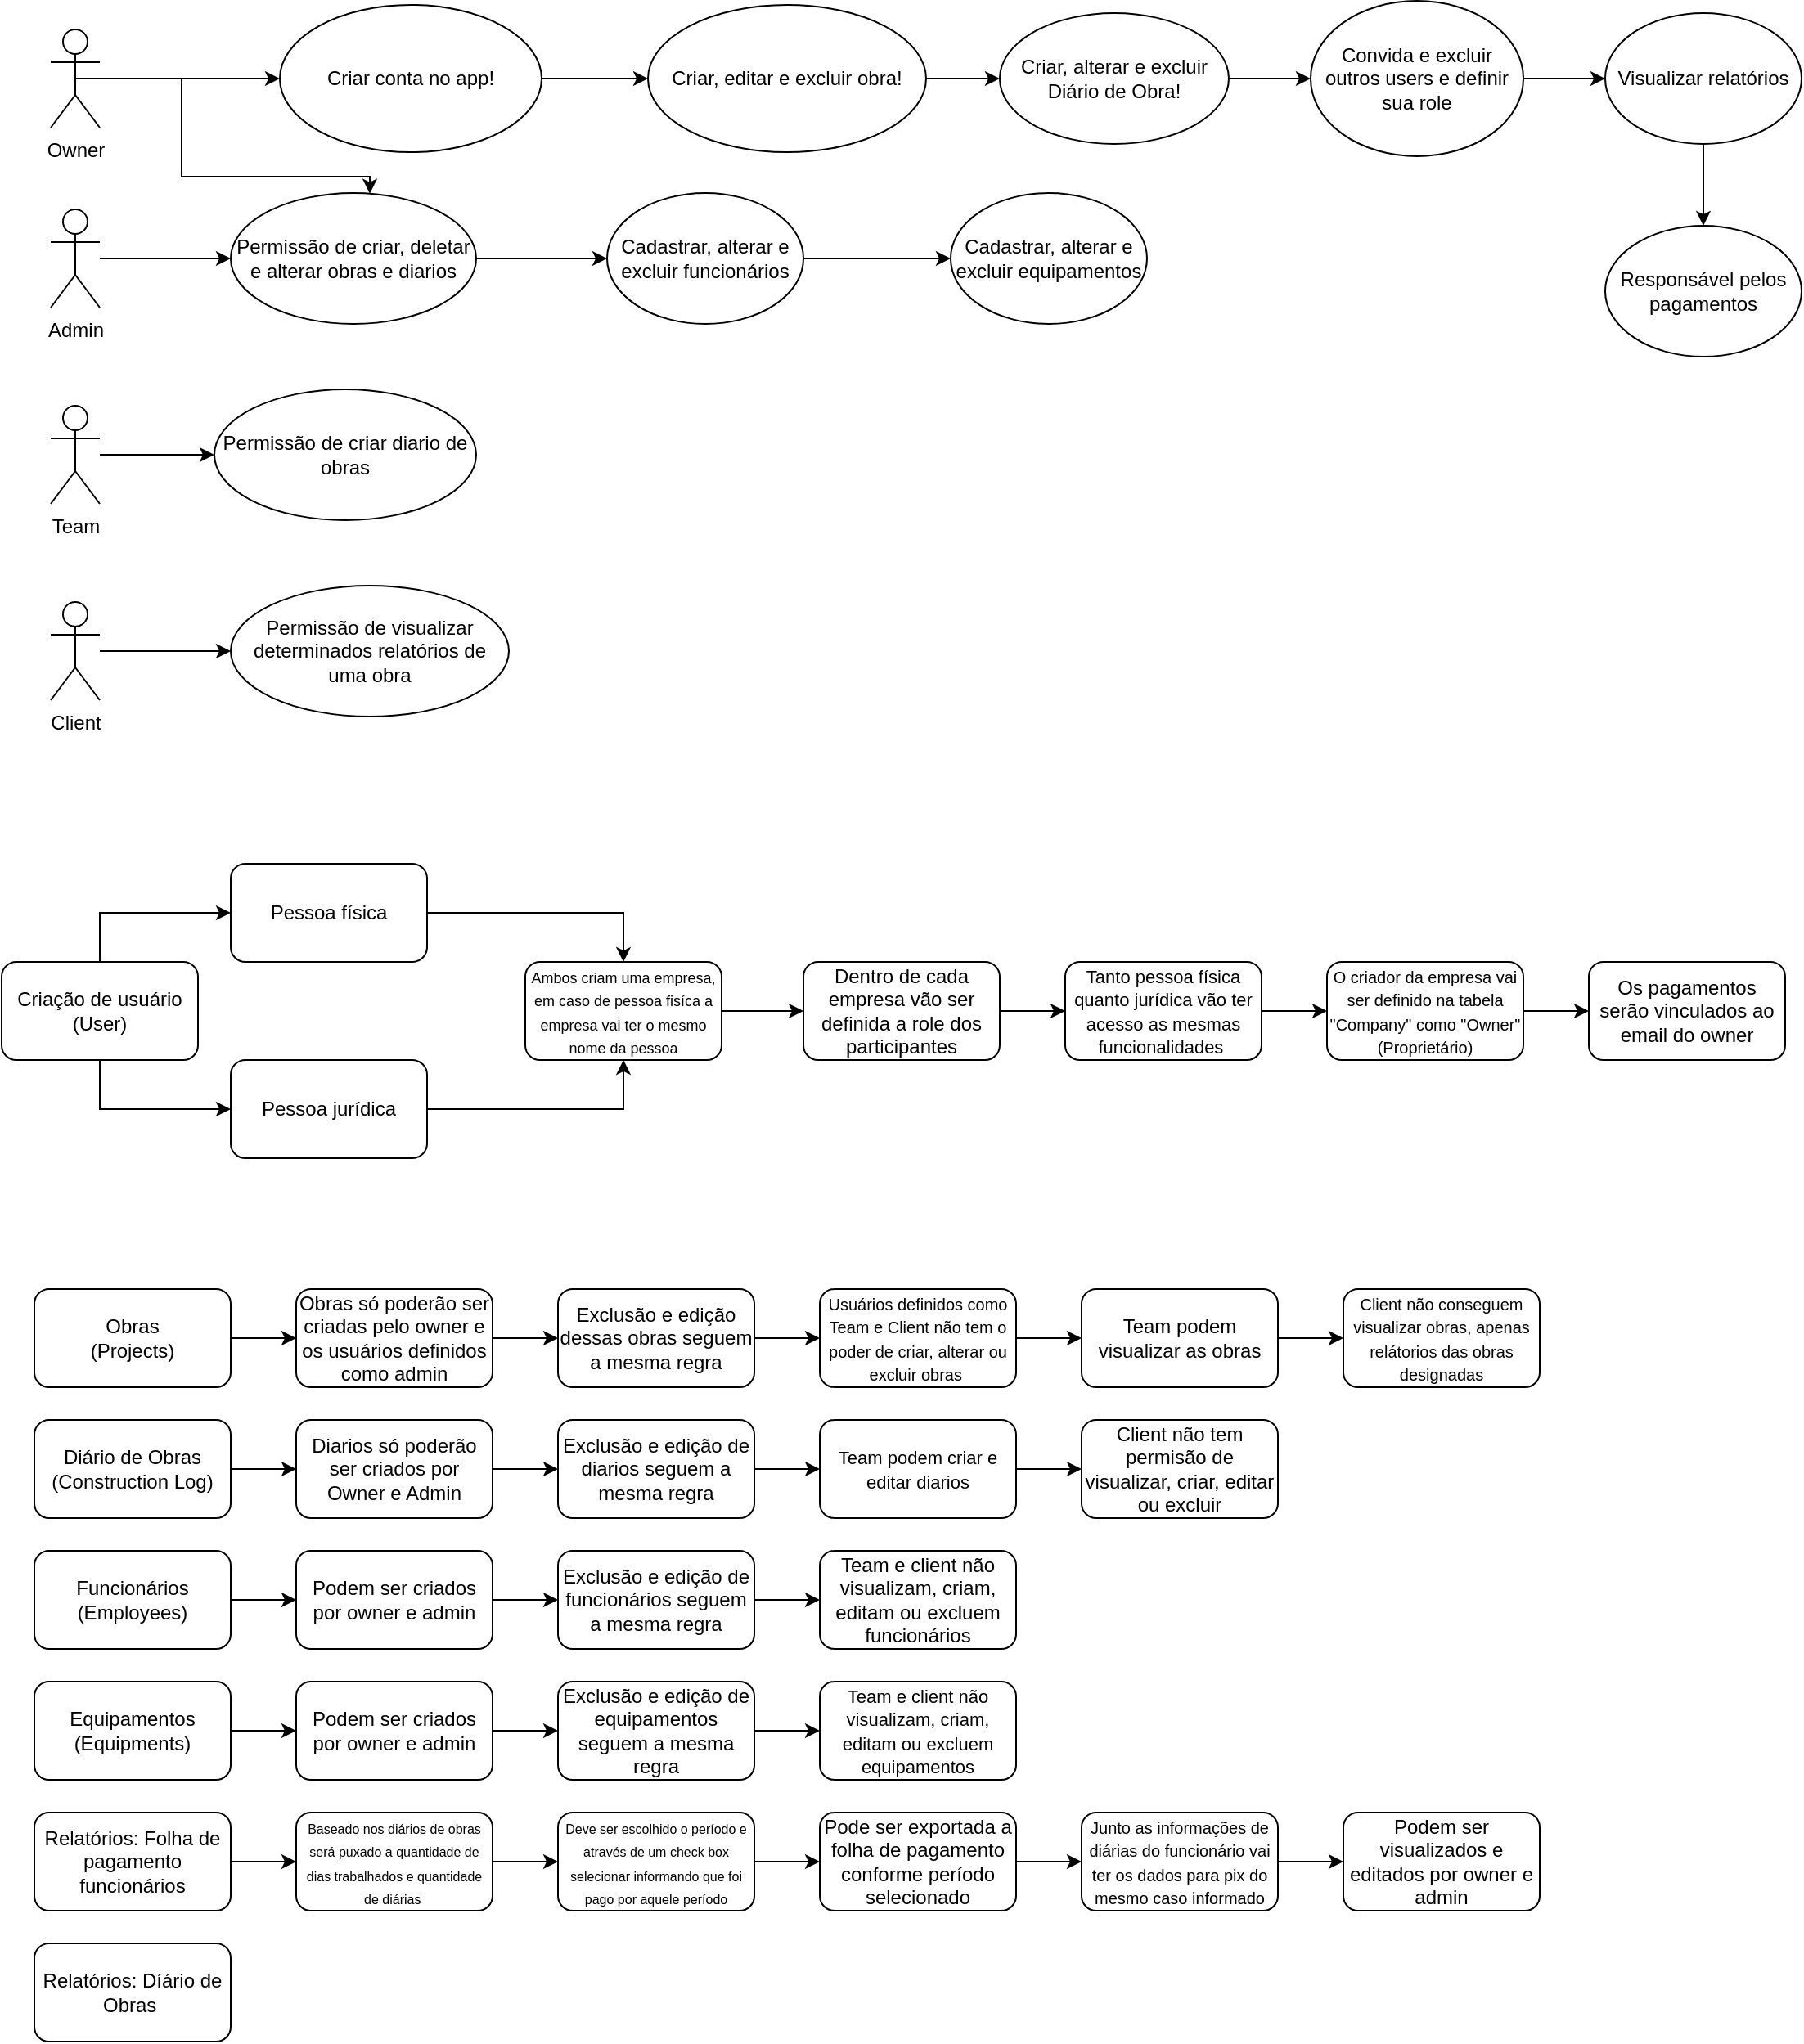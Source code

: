 <mxfile version="21.3.2" type="github">
  <diagram name="Página-1" id="ncFZOx4G1eFCB6elq_Ja">
    <mxGraphModel dx="989" dy="538" grid="1" gridSize="10" guides="1" tooltips="1" connect="1" arrows="1" fold="1" page="1" pageScale="1" pageWidth="2336" pageHeight="1654" math="0" shadow="0">
      <root>
        <mxCell id="0" />
        <mxCell id="1" parent="0" />
        <mxCell id="add4JjNv4R6pKVE-852J-8" style="edgeStyle=orthogonalEdgeStyle;rounded=0;orthogonalLoop=1;jettySize=auto;html=1;" edge="1" parent="1" source="add4JjNv4R6pKVE-852J-1" target="add4JjNv4R6pKVE-852J-7">
          <mxGeometry relative="1" as="geometry" />
        </mxCell>
        <mxCell id="add4JjNv4R6pKVE-852J-12" style="edgeStyle=orthogonalEdgeStyle;rounded=0;orthogonalLoop=1;jettySize=auto;html=1;exitX=0.5;exitY=0.5;exitDx=0;exitDy=0;exitPerimeter=0;" edge="1" parent="1" source="add4JjNv4R6pKVE-852J-1" target="add4JjNv4R6pKVE-852J-11">
          <mxGeometry relative="1" as="geometry">
            <Array as="points">
              <mxPoint x="130" y="70" />
              <mxPoint x="130" y="130" />
              <mxPoint x="245" y="130" />
            </Array>
          </mxGeometry>
        </mxCell>
        <mxCell id="add4JjNv4R6pKVE-852J-1" value="Owner" style="shape=umlActor;verticalLabelPosition=bottom;verticalAlign=top;html=1;outlineConnect=0;" vertex="1" parent="1">
          <mxGeometry x="50" y="40" width="30" height="60" as="geometry" />
        </mxCell>
        <mxCell id="add4JjNv4R6pKVE-852J-35" value="" style="edgeStyle=orthogonalEdgeStyle;rounded=0;orthogonalLoop=1;jettySize=auto;html=1;" edge="1" parent="1" source="add4JjNv4R6pKVE-852J-2" target="add4JjNv4R6pKVE-852J-11">
          <mxGeometry relative="1" as="geometry" />
        </mxCell>
        <mxCell id="add4JjNv4R6pKVE-852J-2" value="Admin" style="shape=umlActor;verticalLabelPosition=bottom;verticalAlign=top;html=1;outlineConnect=0;" vertex="1" parent="1">
          <mxGeometry x="50" y="150" width="30" height="60" as="geometry" />
        </mxCell>
        <mxCell id="add4JjNv4R6pKVE-852J-31" value="" style="edgeStyle=orthogonalEdgeStyle;rounded=0;orthogonalLoop=1;jettySize=auto;html=1;" edge="1" parent="1" source="add4JjNv4R6pKVE-852J-3" target="add4JjNv4R6pKVE-852J-30">
          <mxGeometry relative="1" as="geometry" />
        </mxCell>
        <mxCell id="add4JjNv4R6pKVE-852J-3" value="Team" style="shape=umlActor;verticalLabelPosition=bottom;verticalAlign=top;html=1;outlineConnect=0;" vertex="1" parent="1">
          <mxGeometry x="50" y="270" width="30" height="60" as="geometry" />
        </mxCell>
        <mxCell id="add4JjNv4R6pKVE-852J-36" value="" style="edgeStyle=orthogonalEdgeStyle;rounded=0;orthogonalLoop=1;jettySize=auto;html=1;" edge="1" parent="1" source="add4JjNv4R6pKVE-852J-4" target="add4JjNv4R6pKVE-852J-34">
          <mxGeometry relative="1" as="geometry" />
        </mxCell>
        <mxCell id="add4JjNv4R6pKVE-852J-4" value="Client" style="shape=umlActor;verticalLabelPosition=bottom;verticalAlign=top;html=1;outlineConnect=0;" vertex="1" parent="1">
          <mxGeometry x="50" y="390" width="30" height="60" as="geometry" />
        </mxCell>
        <mxCell id="add4JjNv4R6pKVE-852J-22" value="" style="edgeStyle=orthogonalEdgeStyle;rounded=0;orthogonalLoop=1;jettySize=auto;html=1;" edge="1" parent="1" source="add4JjNv4R6pKVE-852J-7" target="add4JjNv4R6pKVE-852J-14">
          <mxGeometry relative="1" as="geometry" />
        </mxCell>
        <mxCell id="add4JjNv4R6pKVE-852J-7" value="Criar conta no app!" style="ellipse;whiteSpace=wrap;html=1;" vertex="1" parent="1">
          <mxGeometry x="190" y="25" width="160" height="90" as="geometry" />
        </mxCell>
        <mxCell id="add4JjNv4R6pKVE-852J-26" value="" style="edgeStyle=orthogonalEdgeStyle;rounded=0;orthogonalLoop=1;jettySize=auto;html=1;" edge="1" parent="1" source="add4JjNv4R6pKVE-852J-9" target="add4JjNv4R6pKVE-852J-25">
          <mxGeometry relative="1" as="geometry" />
        </mxCell>
        <mxCell id="add4JjNv4R6pKVE-852J-9" value="Convida e excluir outros users e definir sua role" style="ellipse;whiteSpace=wrap;html=1;" vertex="1" parent="1">
          <mxGeometry x="820" y="22.5" width="130" height="95" as="geometry" />
        </mxCell>
        <mxCell id="add4JjNv4R6pKVE-852J-32" value="" style="edgeStyle=orthogonalEdgeStyle;rounded=0;orthogonalLoop=1;jettySize=auto;html=1;" edge="1" parent="1" source="add4JjNv4R6pKVE-852J-11" target="add4JjNv4R6pKVE-852J-27">
          <mxGeometry relative="1" as="geometry" />
        </mxCell>
        <mxCell id="add4JjNv4R6pKVE-852J-11" value="Permissão de criar, deletar e alterar obras e diarios" style="ellipse;whiteSpace=wrap;html=1;" vertex="1" parent="1">
          <mxGeometry x="160" y="140" width="150" height="80" as="geometry" />
        </mxCell>
        <mxCell id="add4JjNv4R6pKVE-852J-17" style="edgeStyle=orthogonalEdgeStyle;rounded=0;orthogonalLoop=1;jettySize=auto;html=1;entryX=0;entryY=0.5;entryDx=0;entryDy=0;" edge="1" parent="1" source="add4JjNv4R6pKVE-852J-14" target="add4JjNv4R6pKVE-852J-16">
          <mxGeometry relative="1" as="geometry" />
        </mxCell>
        <mxCell id="add4JjNv4R6pKVE-852J-14" value="Criar, editar e excluir obra!" style="ellipse;whiteSpace=wrap;html=1;" vertex="1" parent="1">
          <mxGeometry x="415" y="25" width="170" height="90" as="geometry" />
        </mxCell>
        <mxCell id="add4JjNv4R6pKVE-852J-23" value="" style="edgeStyle=orthogonalEdgeStyle;rounded=0;orthogonalLoop=1;jettySize=auto;html=1;" edge="1" parent="1" source="add4JjNv4R6pKVE-852J-16" target="add4JjNv4R6pKVE-852J-9">
          <mxGeometry relative="1" as="geometry" />
        </mxCell>
        <mxCell id="add4JjNv4R6pKVE-852J-16" value="Criar, alterar e excluir Diário de Obra!" style="ellipse;whiteSpace=wrap;html=1;" vertex="1" parent="1">
          <mxGeometry x="630" y="30" width="140" height="80" as="geometry" />
        </mxCell>
        <mxCell id="add4JjNv4R6pKVE-852J-39" value="" style="edgeStyle=orthogonalEdgeStyle;rounded=0;orthogonalLoop=1;jettySize=auto;html=1;" edge="1" parent="1" source="add4JjNv4R6pKVE-852J-25" target="add4JjNv4R6pKVE-852J-37">
          <mxGeometry relative="1" as="geometry" />
        </mxCell>
        <mxCell id="add4JjNv4R6pKVE-852J-25" value="Visualizar relatórios" style="ellipse;whiteSpace=wrap;html=1;" vertex="1" parent="1">
          <mxGeometry x="1000" y="30" width="120" height="80" as="geometry" />
        </mxCell>
        <mxCell id="add4JjNv4R6pKVE-852J-33" value="" style="edgeStyle=orthogonalEdgeStyle;rounded=0;orthogonalLoop=1;jettySize=auto;html=1;" edge="1" parent="1" source="add4JjNv4R6pKVE-852J-27" target="add4JjNv4R6pKVE-852J-29">
          <mxGeometry relative="1" as="geometry" />
        </mxCell>
        <mxCell id="add4JjNv4R6pKVE-852J-27" value="Cadastrar, alterar e excluir funcionários" style="ellipse;whiteSpace=wrap;html=1;" vertex="1" parent="1">
          <mxGeometry x="390" y="140" width="120" height="80" as="geometry" />
        </mxCell>
        <mxCell id="add4JjNv4R6pKVE-852J-29" value="Cadastrar, alterar e excluir equipamentos" style="ellipse;whiteSpace=wrap;html=1;" vertex="1" parent="1">
          <mxGeometry x="600" y="140" width="120" height="80" as="geometry" />
        </mxCell>
        <mxCell id="add4JjNv4R6pKVE-852J-30" value="Permissão de criar diario de obras" style="ellipse;whiteSpace=wrap;html=1;" vertex="1" parent="1">
          <mxGeometry x="150" y="260" width="160" height="80" as="geometry" />
        </mxCell>
        <mxCell id="add4JjNv4R6pKVE-852J-34" value="Permissão de visualizar determinados relatórios de uma obra" style="ellipse;whiteSpace=wrap;html=1;" vertex="1" parent="1">
          <mxGeometry x="160" y="380" width="170" height="80" as="geometry" />
        </mxCell>
        <mxCell id="add4JjNv4R6pKVE-852J-37" value="Responsável pelos pagamentos" style="ellipse;whiteSpace=wrap;html=1;" vertex="1" parent="1">
          <mxGeometry x="1000" y="160" width="120" height="80" as="geometry" />
        </mxCell>
        <mxCell id="add4JjNv4R6pKVE-852J-43" style="edgeStyle=orthogonalEdgeStyle;rounded=0;orthogonalLoop=1;jettySize=auto;html=1;entryX=0;entryY=0.5;entryDx=0;entryDy=0;" edge="1" parent="1" source="add4JjNv4R6pKVE-852J-40" target="add4JjNv4R6pKVE-852J-41">
          <mxGeometry relative="1" as="geometry">
            <Array as="points">
              <mxPoint x="80" y="580" />
            </Array>
          </mxGeometry>
        </mxCell>
        <mxCell id="add4JjNv4R6pKVE-852J-44" style="edgeStyle=orthogonalEdgeStyle;rounded=0;orthogonalLoop=1;jettySize=auto;html=1;entryX=0;entryY=0.5;entryDx=0;entryDy=0;" edge="1" parent="1" source="add4JjNv4R6pKVE-852J-40" target="add4JjNv4R6pKVE-852J-42">
          <mxGeometry relative="1" as="geometry">
            <Array as="points">
              <mxPoint x="80" y="700" />
            </Array>
          </mxGeometry>
        </mxCell>
        <mxCell id="add4JjNv4R6pKVE-852J-40" value="Criação de usuário (User)" style="rounded=1;whiteSpace=wrap;html=1;" vertex="1" parent="1">
          <mxGeometry x="20" y="610" width="120" height="60" as="geometry" />
        </mxCell>
        <mxCell id="add4JjNv4R6pKVE-852J-46" style="edgeStyle=orthogonalEdgeStyle;rounded=0;orthogonalLoop=1;jettySize=auto;html=1;entryX=0.5;entryY=0;entryDx=0;entryDy=0;entryPerimeter=0;" edge="1" parent="1" source="add4JjNv4R6pKVE-852J-41" target="add4JjNv4R6pKVE-852J-45">
          <mxGeometry relative="1" as="geometry">
            <mxPoint x="420" y="570" as="targetPoint" />
            <Array as="points">
              <mxPoint x="400" y="580" />
            </Array>
          </mxGeometry>
        </mxCell>
        <mxCell id="add4JjNv4R6pKVE-852J-41" value="Pessoa física" style="rounded=1;whiteSpace=wrap;html=1;" vertex="1" parent="1">
          <mxGeometry x="160" y="550" width="120" height="60" as="geometry" />
        </mxCell>
        <mxCell id="add4JjNv4R6pKVE-852J-47" style="edgeStyle=orthogonalEdgeStyle;rounded=0;orthogonalLoop=1;jettySize=auto;html=1;entryX=0.5;entryY=1;entryDx=0;entryDy=0;" edge="1" parent="1" source="add4JjNv4R6pKVE-852J-42" target="add4JjNv4R6pKVE-852J-45">
          <mxGeometry relative="1" as="geometry" />
        </mxCell>
        <mxCell id="add4JjNv4R6pKVE-852J-42" value="Pessoa jurídica" style="rounded=1;whiteSpace=wrap;html=1;" vertex="1" parent="1">
          <mxGeometry x="160" y="670" width="120" height="60" as="geometry" />
        </mxCell>
        <mxCell id="add4JjNv4R6pKVE-852J-49" value="" style="edgeStyle=orthogonalEdgeStyle;rounded=0;orthogonalLoop=1;jettySize=auto;html=1;" edge="1" parent="1" source="add4JjNv4R6pKVE-852J-45" target="add4JjNv4R6pKVE-852J-48">
          <mxGeometry relative="1" as="geometry" />
        </mxCell>
        <mxCell id="add4JjNv4R6pKVE-852J-45" value="&lt;font style=&quot;font-size: 9px;&quot;&gt;Ambos criam uma empresa, em caso de pessoa fisíca a empresa vai ter o mesmo nome da pessoa&lt;/font&gt;" style="rounded=1;whiteSpace=wrap;html=1;" vertex="1" parent="1">
          <mxGeometry x="340" y="610" width="120" height="60" as="geometry" />
        </mxCell>
        <mxCell id="add4JjNv4R6pKVE-852J-51" value="" style="edgeStyle=orthogonalEdgeStyle;rounded=0;orthogonalLoop=1;jettySize=auto;html=1;" edge="1" parent="1" source="add4JjNv4R6pKVE-852J-48" target="add4JjNv4R6pKVE-852J-50">
          <mxGeometry relative="1" as="geometry" />
        </mxCell>
        <mxCell id="add4JjNv4R6pKVE-852J-48" value="Dentro de cada empresa vão ser definida a role dos participantes" style="rounded=1;whiteSpace=wrap;html=1;" vertex="1" parent="1">
          <mxGeometry x="510" y="610" width="120" height="60" as="geometry" />
        </mxCell>
        <mxCell id="add4JjNv4R6pKVE-852J-53" value="" style="edgeStyle=orthogonalEdgeStyle;rounded=0;orthogonalLoop=1;jettySize=auto;html=1;" edge="1" parent="1" source="add4JjNv4R6pKVE-852J-50" target="add4JjNv4R6pKVE-852J-52">
          <mxGeometry relative="1" as="geometry" />
        </mxCell>
        <mxCell id="add4JjNv4R6pKVE-852J-50" value="&lt;font style=&quot;font-size: 11px;&quot;&gt;Tanto pessoa física quanto jurídica vão ter acesso as mesmas funcionalidades&amp;nbsp;&lt;/font&gt;" style="rounded=1;whiteSpace=wrap;html=1;" vertex="1" parent="1">
          <mxGeometry x="670" y="610" width="120" height="60" as="geometry" />
        </mxCell>
        <mxCell id="add4JjNv4R6pKVE-852J-55" value="" style="edgeStyle=orthogonalEdgeStyle;rounded=0;orthogonalLoop=1;jettySize=auto;html=1;" edge="1" parent="1" source="add4JjNv4R6pKVE-852J-52" target="add4JjNv4R6pKVE-852J-54">
          <mxGeometry relative="1" as="geometry" />
        </mxCell>
        <mxCell id="add4JjNv4R6pKVE-852J-52" value="&lt;font style=&quot;font-size: 10px;&quot;&gt;O criador da empresa vai ser definido na tabela &quot;Company&quot; como &quot;Owner&quot; (Proprietário)&lt;/font&gt;" style="rounded=1;whiteSpace=wrap;html=1;" vertex="1" parent="1">
          <mxGeometry x="830" y="610" width="120" height="60" as="geometry" />
        </mxCell>
        <mxCell id="add4JjNv4R6pKVE-852J-54" value="Os pagamentos serão vinculados ao email do owner" style="rounded=1;whiteSpace=wrap;html=1;" vertex="1" parent="1">
          <mxGeometry x="990" y="610" width="120" height="60" as="geometry" />
        </mxCell>
        <mxCell id="add4JjNv4R6pKVE-852J-58" value="" style="edgeStyle=orthogonalEdgeStyle;rounded=0;orthogonalLoop=1;jettySize=auto;html=1;" edge="1" parent="1" source="add4JjNv4R6pKVE-852J-56" target="add4JjNv4R6pKVE-852J-57">
          <mxGeometry relative="1" as="geometry" />
        </mxCell>
        <mxCell id="add4JjNv4R6pKVE-852J-56" value="&lt;div style=&quot;&quot;&gt;&lt;span style=&quot;background-color: initial;&quot;&gt;Obras &lt;br&gt;(Projects)&lt;/span&gt;&lt;/div&gt;" style="rounded=1;whiteSpace=wrap;html=1;align=center;" vertex="1" parent="1">
          <mxGeometry x="40" y="810" width="120" height="60" as="geometry" />
        </mxCell>
        <mxCell id="add4JjNv4R6pKVE-852J-60" value="" style="edgeStyle=orthogonalEdgeStyle;rounded=0;orthogonalLoop=1;jettySize=auto;html=1;" edge="1" parent="1" source="add4JjNv4R6pKVE-852J-57" target="add4JjNv4R6pKVE-852J-59">
          <mxGeometry relative="1" as="geometry" />
        </mxCell>
        <mxCell id="add4JjNv4R6pKVE-852J-57" value="Obras só poderão ser criadas pelo owner e os usuários definidos como admin" style="rounded=1;whiteSpace=wrap;html=1;" vertex="1" parent="1">
          <mxGeometry x="200" y="810" width="120" height="60" as="geometry" />
        </mxCell>
        <mxCell id="add4JjNv4R6pKVE-852J-62" value="" style="edgeStyle=orthogonalEdgeStyle;rounded=0;orthogonalLoop=1;jettySize=auto;html=1;" edge="1" parent="1" source="add4JjNv4R6pKVE-852J-59" target="add4JjNv4R6pKVE-852J-61">
          <mxGeometry relative="1" as="geometry" />
        </mxCell>
        <mxCell id="add4JjNv4R6pKVE-852J-59" value="Exclusão e edição dessas obras seguem a mesma regra" style="rounded=1;whiteSpace=wrap;html=1;" vertex="1" parent="1">
          <mxGeometry x="360" y="810" width="120" height="60" as="geometry" />
        </mxCell>
        <mxCell id="add4JjNv4R6pKVE-852J-64" value="" style="edgeStyle=orthogonalEdgeStyle;rounded=0;orthogonalLoop=1;jettySize=auto;html=1;" edge="1" parent="1" source="add4JjNv4R6pKVE-852J-61" target="add4JjNv4R6pKVE-852J-63">
          <mxGeometry relative="1" as="geometry" />
        </mxCell>
        <mxCell id="add4JjNv4R6pKVE-852J-61" value="&lt;font style=&quot;font-size: 10px;&quot;&gt;Usuários definidos como Team e Client não tem o poder de criar, alterar ou excluir obras&amp;nbsp;&lt;/font&gt;" style="rounded=1;whiteSpace=wrap;html=1;" vertex="1" parent="1">
          <mxGeometry x="520" y="810" width="120" height="60" as="geometry" />
        </mxCell>
        <mxCell id="add4JjNv4R6pKVE-852J-66" value="" style="edgeStyle=orthogonalEdgeStyle;rounded=0;orthogonalLoop=1;jettySize=auto;html=1;" edge="1" parent="1" source="add4JjNv4R6pKVE-852J-63" target="add4JjNv4R6pKVE-852J-65">
          <mxGeometry relative="1" as="geometry" />
        </mxCell>
        <mxCell id="add4JjNv4R6pKVE-852J-63" value="Team podem visualizar as obras" style="rounded=1;whiteSpace=wrap;html=1;" vertex="1" parent="1">
          <mxGeometry x="680" y="810" width="120" height="60" as="geometry" />
        </mxCell>
        <mxCell id="add4JjNv4R6pKVE-852J-65" value="&lt;font style=&quot;font-size: 10px;&quot;&gt;Client não conseguem visualizar obras, apenas relátorios das obras designadas&lt;/font&gt;" style="rounded=1;whiteSpace=wrap;html=1;" vertex="1" parent="1">
          <mxGeometry x="840" y="810" width="120" height="60" as="geometry" />
        </mxCell>
        <mxCell id="add4JjNv4R6pKVE-852J-69" value="" style="edgeStyle=orthogonalEdgeStyle;rounded=0;orthogonalLoop=1;jettySize=auto;html=1;" edge="1" parent="1" source="add4JjNv4R6pKVE-852J-67" target="add4JjNv4R6pKVE-852J-68">
          <mxGeometry relative="1" as="geometry" />
        </mxCell>
        <mxCell id="add4JjNv4R6pKVE-852J-67" value="&lt;font style=&quot;font-size: 12px;&quot;&gt;Diário de Obras (Construction Log)&lt;/font&gt;" style="rounded=1;whiteSpace=wrap;html=1;" vertex="1" parent="1">
          <mxGeometry x="40" y="890" width="120" height="60" as="geometry" />
        </mxCell>
        <mxCell id="add4JjNv4R6pKVE-852J-71" value="" style="edgeStyle=orthogonalEdgeStyle;rounded=0;orthogonalLoop=1;jettySize=auto;html=1;" edge="1" parent="1" source="add4JjNv4R6pKVE-852J-68" target="add4JjNv4R6pKVE-852J-70">
          <mxGeometry relative="1" as="geometry" />
        </mxCell>
        <mxCell id="add4JjNv4R6pKVE-852J-68" value="Diarios só poderão ser criados por Owner e Admin" style="whiteSpace=wrap;html=1;rounded=1;" vertex="1" parent="1">
          <mxGeometry x="200" y="890" width="120" height="60" as="geometry" />
        </mxCell>
        <mxCell id="add4JjNv4R6pKVE-852J-73" value="" style="edgeStyle=orthogonalEdgeStyle;rounded=0;orthogonalLoop=1;jettySize=auto;html=1;" edge="1" parent="1" source="add4JjNv4R6pKVE-852J-70" target="add4JjNv4R6pKVE-852J-72">
          <mxGeometry relative="1" as="geometry" />
        </mxCell>
        <mxCell id="add4JjNv4R6pKVE-852J-70" value="Exclusão e edição de diarios seguem a mesma regra" style="rounded=1;whiteSpace=wrap;html=1;" vertex="1" parent="1">
          <mxGeometry x="360" y="890" width="120" height="60" as="geometry" />
        </mxCell>
        <mxCell id="add4JjNv4R6pKVE-852J-75" value="" style="edgeStyle=orthogonalEdgeStyle;rounded=0;orthogonalLoop=1;jettySize=auto;html=1;" edge="1" parent="1" source="add4JjNv4R6pKVE-852J-72" target="add4JjNv4R6pKVE-852J-74">
          <mxGeometry relative="1" as="geometry" />
        </mxCell>
        <mxCell id="add4JjNv4R6pKVE-852J-72" value="&lt;font style=&quot;font-size: 11px;&quot;&gt;Team podem criar e editar diarios&lt;/font&gt;" style="rounded=1;whiteSpace=wrap;html=1;" vertex="1" parent="1">
          <mxGeometry x="520" y="890" width="120" height="60" as="geometry" />
        </mxCell>
        <mxCell id="add4JjNv4R6pKVE-852J-74" value="Client não tem permisão de visualizar, criar, editar ou excluir" style="rounded=1;whiteSpace=wrap;html=1;" vertex="1" parent="1">
          <mxGeometry x="680" y="890" width="120" height="60" as="geometry" />
        </mxCell>
        <mxCell id="add4JjNv4R6pKVE-852J-80" value="" style="edgeStyle=orthogonalEdgeStyle;rounded=0;orthogonalLoop=1;jettySize=auto;html=1;" edge="1" parent="1" source="add4JjNv4R6pKVE-852J-76" target="add4JjNv4R6pKVE-852J-77">
          <mxGeometry relative="1" as="geometry" />
        </mxCell>
        <mxCell id="add4JjNv4R6pKVE-852J-76" value="Funcionários (Employees)" style="rounded=1;whiteSpace=wrap;html=1;" vertex="1" parent="1">
          <mxGeometry x="40" y="970" width="120" height="60" as="geometry" />
        </mxCell>
        <mxCell id="add4JjNv4R6pKVE-852J-79" value="" style="edgeStyle=orthogonalEdgeStyle;rounded=0;orthogonalLoop=1;jettySize=auto;html=1;" edge="1" parent="1" source="add4JjNv4R6pKVE-852J-77" target="add4JjNv4R6pKVE-852J-78">
          <mxGeometry relative="1" as="geometry" />
        </mxCell>
        <mxCell id="add4JjNv4R6pKVE-852J-77" value="Podem ser criados por owner e admin" style="rounded=1;whiteSpace=wrap;html=1;" vertex="1" parent="1">
          <mxGeometry x="200" y="970" width="120" height="60" as="geometry" />
        </mxCell>
        <mxCell id="add4JjNv4R6pKVE-852J-82" value="" style="edgeStyle=orthogonalEdgeStyle;rounded=0;orthogonalLoop=1;jettySize=auto;html=1;" edge="1" parent="1" source="add4JjNv4R6pKVE-852J-78" target="add4JjNv4R6pKVE-852J-81">
          <mxGeometry relative="1" as="geometry" />
        </mxCell>
        <mxCell id="add4JjNv4R6pKVE-852J-78" value="Exclusão e edição de funcionários seguem a mesma regra" style="rounded=1;whiteSpace=wrap;html=1;" vertex="1" parent="1">
          <mxGeometry x="360" y="970" width="120" height="60" as="geometry" />
        </mxCell>
        <mxCell id="add4JjNv4R6pKVE-852J-81" value="Team e client não visualizam, criam, editam ou excluem funcionários" style="rounded=1;whiteSpace=wrap;html=1;" vertex="1" parent="1">
          <mxGeometry x="520" y="970" width="120" height="60" as="geometry" />
        </mxCell>
        <mxCell id="add4JjNv4R6pKVE-852J-83" value="" style="edgeStyle=orthogonalEdgeStyle;rounded=0;orthogonalLoop=1;jettySize=auto;html=1;" edge="1" parent="1" source="add4JjNv4R6pKVE-852J-84" target="add4JjNv4R6pKVE-852J-86">
          <mxGeometry relative="1" as="geometry" />
        </mxCell>
        <mxCell id="add4JjNv4R6pKVE-852J-84" value="Equipamentos (Equipments)" style="rounded=1;whiteSpace=wrap;html=1;" vertex="1" parent="1">
          <mxGeometry x="40" y="1050" width="120" height="60" as="geometry" />
        </mxCell>
        <mxCell id="add4JjNv4R6pKVE-852J-85" value="" style="edgeStyle=orthogonalEdgeStyle;rounded=0;orthogonalLoop=1;jettySize=auto;html=1;" edge="1" parent="1" source="add4JjNv4R6pKVE-852J-86" target="add4JjNv4R6pKVE-852J-88">
          <mxGeometry relative="1" as="geometry" />
        </mxCell>
        <mxCell id="add4JjNv4R6pKVE-852J-86" value="Podem ser criados por owner e admin" style="rounded=1;whiteSpace=wrap;html=1;" vertex="1" parent="1">
          <mxGeometry x="200" y="1050" width="120" height="60" as="geometry" />
        </mxCell>
        <mxCell id="add4JjNv4R6pKVE-852J-87" value="" style="edgeStyle=orthogonalEdgeStyle;rounded=0;orthogonalLoop=1;jettySize=auto;html=1;" edge="1" parent="1" source="add4JjNv4R6pKVE-852J-88" target="add4JjNv4R6pKVE-852J-89">
          <mxGeometry relative="1" as="geometry" />
        </mxCell>
        <mxCell id="add4JjNv4R6pKVE-852J-88" value="Exclusão e edição de equipamentos seguem a mesma regra" style="rounded=1;whiteSpace=wrap;html=1;" vertex="1" parent="1">
          <mxGeometry x="360" y="1050" width="120" height="60" as="geometry" />
        </mxCell>
        <mxCell id="add4JjNv4R6pKVE-852J-89" value="&lt;font style=&quot;font-size: 11px;&quot;&gt;Team e client não visualizam, criam, editam ou excluem equipamentos&lt;/font&gt;" style="rounded=1;whiteSpace=wrap;html=1;" vertex="1" parent="1">
          <mxGeometry x="520" y="1050" width="120" height="60" as="geometry" />
        </mxCell>
        <mxCell id="add4JjNv4R6pKVE-852J-95" value="" style="edgeStyle=orthogonalEdgeStyle;rounded=0;orthogonalLoop=1;jettySize=auto;html=1;" edge="1" parent="1" source="add4JjNv4R6pKVE-852J-93" target="add4JjNv4R6pKVE-852J-94">
          <mxGeometry relative="1" as="geometry" />
        </mxCell>
        <mxCell id="add4JjNv4R6pKVE-852J-93" value="Relatórios: Folha de pagamento funcionários" style="rounded=1;whiteSpace=wrap;html=1;" vertex="1" parent="1">
          <mxGeometry x="40" y="1130" width="120" height="60" as="geometry" />
        </mxCell>
        <mxCell id="add4JjNv4R6pKVE-852J-97" value="" style="edgeStyle=orthogonalEdgeStyle;rounded=0;orthogonalLoop=1;jettySize=auto;html=1;" edge="1" parent="1" source="add4JjNv4R6pKVE-852J-94" target="add4JjNv4R6pKVE-852J-96">
          <mxGeometry relative="1" as="geometry" />
        </mxCell>
        <mxCell id="add4JjNv4R6pKVE-852J-94" value="&lt;font style=&quot;font-size: 8px;&quot;&gt;Baseado nos diários de obras será puxado a quantidade de dias trabalhados e quantidade de diárias&amp;nbsp;&lt;/font&gt;" style="rounded=1;whiteSpace=wrap;html=1;" vertex="1" parent="1">
          <mxGeometry x="200" y="1130" width="120" height="60" as="geometry" />
        </mxCell>
        <mxCell id="add4JjNv4R6pKVE-852J-104" value="" style="edgeStyle=orthogonalEdgeStyle;rounded=0;orthogonalLoop=1;jettySize=auto;html=1;" edge="1" parent="1" source="add4JjNv4R6pKVE-852J-96" target="add4JjNv4R6pKVE-852J-103">
          <mxGeometry relative="1" as="geometry" />
        </mxCell>
        <mxCell id="add4JjNv4R6pKVE-852J-96" value="&lt;font style=&quot;font-size: 8px;&quot;&gt;Deve ser escolhido o período e através de um check box selecionar informando que foi pago por aquele período&lt;/font&gt;" style="rounded=1;whiteSpace=wrap;html=1;" vertex="1" parent="1">
          <mxGeometry x="360" y="1130" width="120" height="60" as="geometry" />
        </mxCell>
        <mxCell id="add4JjNv4R6pKVE-852J-106" value="" style="edgeStyle=orthogonalEdgeStyle;rounded=0;orthogonalLoop=1;jettySize=auto;html=1;" edge="1" parent="1" source="add4JjNv4R6pKVE-852J-98" target="add4JjNv4R6pKVE-852J-101">
          <mxGeometry relative="1" as="geometry" />
        </mxCell>
        <mxCell id="add4JjNv4R6pKVE-852J-98" value="&lt;font style=&quot;font-size: 10px;&quot;&gt;Junto as informações de diárias do funcionário vai ter os dados para pix do mesmo caso informado&lt;/font&gt;" style="rounded=1;whiteSpace=wrap;html=1;" vertex="1" parent="1">
          <mxGeometry x="680" y="1130" width="120" height="60" as="geometry" />
        </mxCell>
        <mxCell id="add4JjNv4R6pKVE-852J-100" value="Relatórios: Díário de Obras&amp;nbsp;" style="rounded=1;whiteSpace=wrap;html=1;" vertex="1" parent="1">
          <mxGeometry x="40" y="1210" width="120" height="60" as="geometry" />
        </mxCell>
        <mxCell id="add4JjNv4R6pKVE-852J-101" value="Podem ser visualizados e editados por owner e admin" style="rounded=1;whiteSpace=wrap;html=1;" vertex="1" parent="1">
          <mxGeometry x="840" y="1130" width="120" height="60" as="geometry" />
        </mxCell>
        <mxCell id="add4JjNv4R6pKVE-852J-105" value="" style="edgeStyle=orthogonalEdgeStyle;rounded=0;orthogonalLoop=1;jettySize=auto;html=1;" edge="1" parent="1" source="add4JjNv4R6pKVE-852J-103" target="add4JjNv4R6pKVE-852J-98">
          <mxGeometry relative="1" as="geometry" />
        </mxCell>
        <mxCell id="add4JjNv4R6pKVE-852J-103" value="Pode ser exportada a folha de pagamento conforme período selecionado" style="rounded=1;whiteSpace=wrap;html=1;" vertex="1" parent="1">
          <mxGeometry x="520" y="1130" width="120" height="60" as="geometry" />
        </mxCell>
      </root>
    </mxGraphModel>
  </diagram>
</mxfile>
